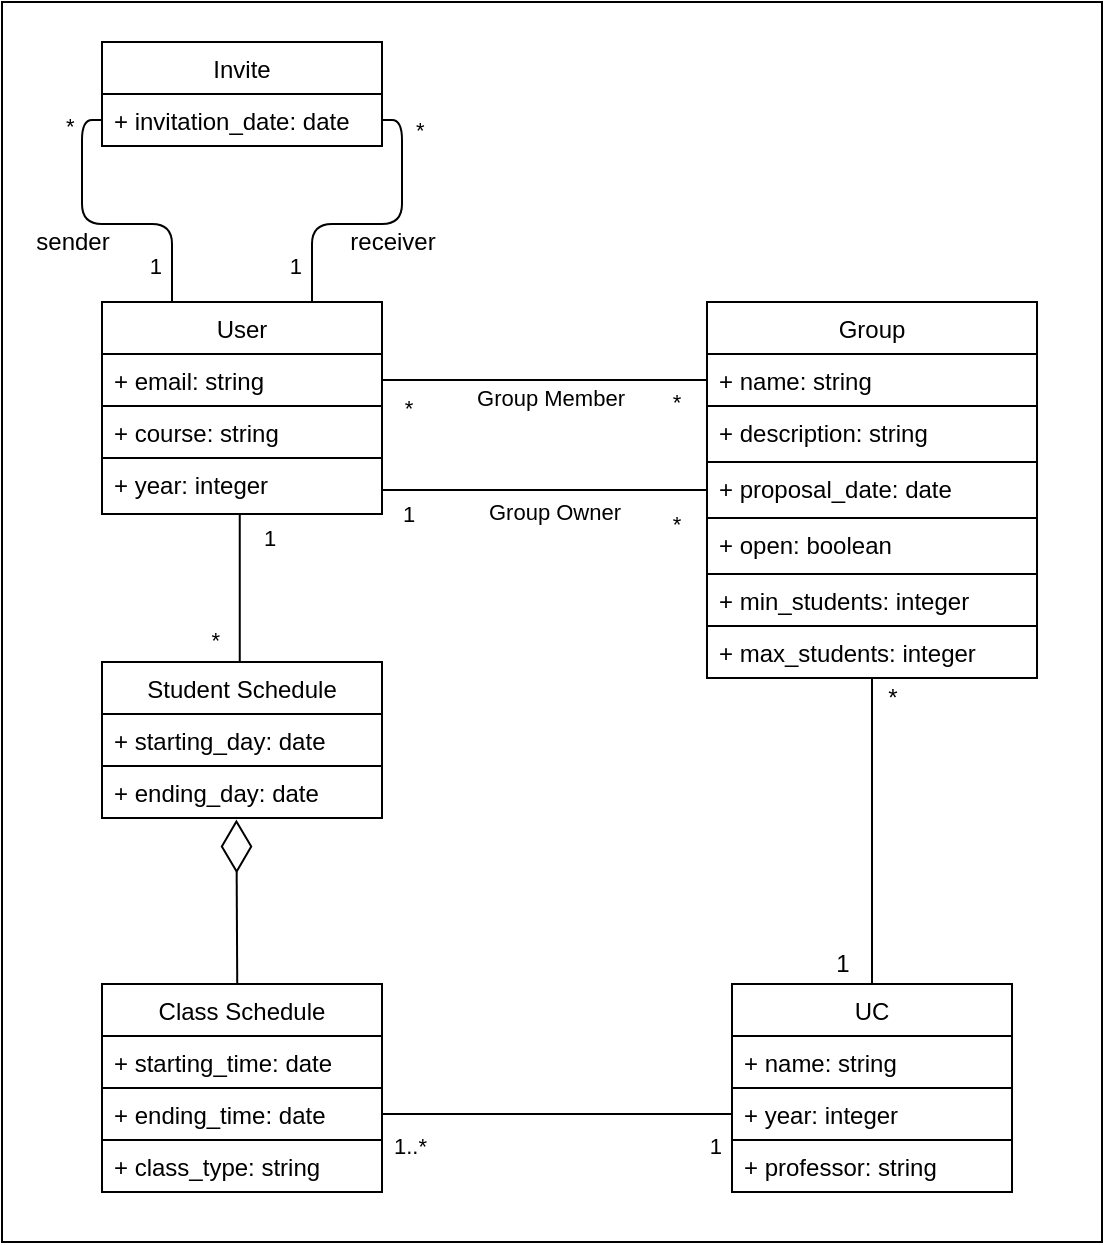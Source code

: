 <mxfile>
    <diagram id="Wl1pykvxas4ZJPK3ME9j" name="Page-1">
        <mxGraphModel dx="997" dy="634" grid="1" gridSize="10" guides="1" tooltips="1" connect="1" arrows="1" fold="1" page="1" pageScale="1" pageWidth="827" pageHeight="1169" background="none" math="0" shadow="0">
            <root>
                <mxCell id="0"/>
                <mxCell id="1" parent="0"/>
                <mxCell id="119" value="" style="rounded=0;whiteSpace=wrap;html=1;" parent="1" vertex="1">
                    <mxGeometry x="180" y="150" width="550" height="620" as="geometry"/>
                </mxCell>
                <mxCell id="2" value="User" style="swimlane;fontStyle=0;childLayout=stackLayout;horizontal=1;startSize=26;fillColor=#ffffff;horizontalStack=0;resizeParent=1;resizeParentMax=0;resizeLast=0;collapsible=1;marginBottom=0;labelBackgroundColor=none;strokeColor=default;" parent="1" vertex="1">
                    <mxGeometry x="230" y="300" width="140" height="106" as="geometry"/>
                </mxCell>
                <mxCell id="3" value="+ email: string" style="text;strokeColor=default;fillColor=#FFFFFF;align=left;verticalAlign=top;spacingLeft=4;spacingRight=4;overflow=hidden;rotatable=0;points=[[0,0.5],[1,0.5]];portConstraint=eastwest;labelBackgroundColor=none;" parent="2" vertex="1">
                    <mxGeometry y="26" width="140" height="26" as="geometry"/>
                </mxCell>
                <mxCell id="4" value="+ course: string" style="text;strokeColor=default;fillColor=#FFFFFF;align=left;verticalAlign=top;spacingLeft=4;spacingRight=4;overflow=hidden;rotatable=0;points=[[0,0.5],[1,0.5]];portConstraint=eastwest;labelBackgroundColor=none;" parent="2" vertex="1">
                    <mxGeometry y="52" width="140" height="26" as="geometry"/>
                </mxCell>
                <mxCell id="5" value="+ year: integer&#10;&#10;" style="text;strokeColor=default;fillColor=#FFFFFF;align=left;verticalAlign=top;spacingLeft=4;spacingRight=4;overflow=hidden;rotatable=0;points=[[0,0.5],[1,0.5]];portConstraint=eastwest;labelBackgroundColor=none;" parent="2" vertex="1">
                    <mxGeometry y="78" width="140" height="28" as="geometry"/>
                </mxCell>
                <mxCell id="16" value="Group" style="swimlane;fontStyle=0;childLayout=stackLayout;horizontal=1;startSize=26;fillColor=#ffffff;horizontalStack=0;resizeParent=1;resizeParentMax=0;resizeLast=0;collapsible=1;marginBottom=0;labelBackgroundColor=none;" parent="1" vertex="1">
                    <mxGeometry x="532.5" y="300" width="165" height="188" as="geometry"/>
                </mxCell>
                <mxCell id="17" value="+ name: string" style="text;strokeColor=default;fillColor=#FFFFFF;align=left;verticalAlign=top;spacingLeft=4;spacingRight=4;overflow=hidden;rotatable=0;points=[[0,0.5],[1,0.5]];portConstraint=eastwest;labelBackgroundColor=none;" parent="16" vertex="1">
                    <mxGeometry y="26" width="165" height="26" as="geometry"/>
                </mxCell>
                <mxCell id="113" value="+ description: string&#10;" style="text;strokeColor=default;fillColor=#FFFFFF;align=left;verticalAlign=top;spacingLeft=4;spacingRight=4;overflow=hidden;rotatable=0;points=[[0,0.5],[1,0.5]];portConstraint=eastwest;labelBackgroundColor=none;" parent="16" vertex="1">
                    <mxGeometry y="52" width="165" height="28" as="geometry"/>
                </mxCell>
                <mxCell id="19" value="+ proposal_date: date&#10;" style="text;strokeColor=default;fillColor=#FFFFFF;align=left;verticalAlign=top;spacingLeft=4;spacingRight=4;overflow=hidden;rotatable=0;points=[[0,0.5],[1,0.5]];portConstraint=eastwest;labelBackgroundColor=none;" parent="16" vertex="1">
                    <mxGeometry y="80" width="165" height="28" as="geometry"/>
                </mxCell>
                <mxCell id="115" value="+ open: boolean&#10;" style="text;strokeColor=default;fillColor=#FFFFFF;align=left;verticalAlign=top;spacingLeft=4;spacingRight=4;overflow=hidden;rotatable=0;points=[[0,0.5],[1,0.5]];portConstraint=eastwest;labelBackgroundColor=none;" parent="16" vertex="1">
                    <mxGeometry y="108" width="165" height="28" as="geometry"/>
                </mxCell>
                <mxCell id="114" value="+ min_students: integer" style="text;strokeColor=default;fillColor=#FFFFFF;align=left;verticalAlign=top;spacingLeft=4;spacingRight=4;overflow=hidden;rotatable=0;points=[[0,0.5],[1,0.5]];portConstraint=eastwest;labelBackgroundColor=none;" parent="16" vertex="1">
                    <mxGeometry y="136" width="165" height="26" as="geometry"/>
                </mxCell>
                <mxCell id="116" value="+ max_students: integer" style="text;strokeColor=default;fillColor=#FFFFFF;align=left;verticalAlign=top;spacingLeft=4;spacingRight=4;overflow=hidden;rotatable=0;points=[[0,0.5],[1,0.5]];portConstraint=eastwest;labelBackgroundColor=none;" parent="16" vertex="1">
                    <mxGeometry y="162" width="165" height="26" as="geometry"/>
                </mxCell>
                <mxCell id="20" value="UC" style="swimlane;fontStyle=0;childLayout=stackLayout;horizontal=1;startSize=26;fillColor=#ffffff;horizontalStack=0;resizeParent=1;resizeParentMax=0;resizeLast=0;collapsible=1;marginBottom=0;labelBackgroundColor=none;" parent="1" vertex="1">
                    <mxGeometry x="545" y="641" width="140" height="104" as="geometry">
                        <mxRectangle x="230" y="250" width="50" height="26" as="alternateBounds"/>
                    </mxGeometry>
                </mxCell>
                <mxCell id="21" value="+ name: string" style="text;strokeColor=default;fillColor=#FFFFFF;align=left;verticalAlign=top;spacingLeft=4;spacingRight=4;overflow=hidden;rotatable=0;points=[[0,0.5],[1,0.5]];portConstraint=eastwest;labelBackgroundColor=none;" parent="20" vertex="1">
                    <mxGeometry y="26" width="140" height="26" as="geometry"/>
                </mxCell>
                <mxCell id="22" value="+ year: integer" style="text;strokeColor=default;fillColor=#FFFFFF;align=left;verticalAlign=top;spacingLeft=4;spacingRight=4;overflow=hidden;rotatable=0;points=[[0,0.5],[1,0.5]];portConstraint=eastwest;labelBackgroundColor=none;" parent="20" vertex="1">
                    <mxGeometry y="52" width="140" height="26" as="geometry"/>
                </mxCell>
                <mxCell id="23" value="+ professor: string" style="text;strokeColor=default;fillColor=#FFFFFF;align=left;verticalAlign=top;spacingLeft=4;spacingRight=4;overflow=hidden;rotatable=0;points=[[0,0.5],[1,0.5]];portConstraint=eastwest;labelBackgroundColor=none;" parent="20" vertex="1">
                    <mxGeometry y="78" width="140" height="26" as="geometry"/>
                </mxCell>
                <mxCell id="28" value="Class Schedule" style="swimlane;fontStyle=0;childLayout=stackLayout;horizontal=1;startSize=26;fillColor=#ffffff;horizontalStack=0;resizeParent=1;resizeParentMax=0;resizeLast=0;collapsible=1;marginBottom=0;labelBackgroundColor=none;" parent="1" vertex="1">
                    <mxGeometry x="230" y="641" width="140" height="104" as="geometry"/>
                </mxCell>
                <mxCell id="29" value="+ starting_time: date" style="text;strokeColor=default;fillColor=#FFFFFF;align=left;verticalAlign=top;spacingLeft=4;spacingRight=4;overflow=hidden;rotatable=0;points=[[0,0.5],[1,0.5]];portConstraint=eastwest;labelBackgroundColor=none;" parent="28" vertex="1">
                    <mxGeometry y="26" width="140" height="26" as="geometry"/>
                </mxCell>
                <mxCell id="30" value="+ ending_time: date" style="text;strokeColor=default;fillColor=#FFFFFF;align=left;verticalAlign=top;spacingLeft=4;spacingRight=4;overflow=hidden;rotatable=0;points=[[0,0.5],[1,0.5]];portConstraint=eastwest;labelBackgroundColor=none;" parent="28" vertex="1">
                    <mxGeometry y="52" width="140" height="26" as="geometry"/>
                </mxCell>
                <mxCell id="31" value="+ class_type: string" style="text;strokeColor=default;fillColor=#FFFFFF;align=left;verticalAlign=top;spacingLeft=4;spacingRight=4;overflow=hidden;rotatable=0;points=[[0,0.5],[1,0.5]];portConstraint=eastwest;labelBackgroundColor=none;" parent="28" vertex="1">
                    <mxGeometry y="78" width="140" height="26" as="geometry"/>
                </mxCell>
                <mxCell id="32" value="Student Schedule" style="swimlane;fontStyle=0;childLayout=stackLayout;horizontal=1;startSize=26;fillColor=#ffffff;horizontalStack=0;resizeParent=1;resizeParentMax=0;resizeLast=0;collapsible=1;marginBottom=0;labelBackgroundColor=none;" parent="1" vertex="1">
                    <mxGeometry x="230" y="480" width="140" height="78" as="geometry"/>
                </mxCell>
                <mxCell id="33" value="+ starting_day: date" style="text;strokeColor=default;fillColor=#FFFFFF;align=left;verticalAlign=top;spacingLeft=4;spacingRight=4;overflow=hidden;rotatable=0;points=[[0,0.5],[1,0.5]];portConstraint=eastwest;labelBackgroundColor=none;" parent="32" vertex="1">
                    <mxGeometry y="26" width="140" height="26" as="geometry"/>
                </mxCell>
                <mxCell id="34" value="+ ending_day: date" style="text;strokeColor=default;fillColor=#FFFFFF;align=left;verticalAlign=top;spacingLeft=4;spacingRight=4;overflow=hidden;rotatable=0;points=[[0,0.5],[1,0.5]];portConstraint=eastwest;labelBackgroundColor=none;" parent="32" vertex="1">
                    <mxGeometry y="52" width="140" height="26" as="geometry"/>
                </mxCell>
                <mxCell id="35" value="Invite" style="swimlane;fontStyle=0;childLayout=stackLayout;horizontal=1;startSize=26;fillColor=default;horizontalStack=0;resizeParent=1;resizeParentMax=0;resizeLast=0;collapsible=1;marginBottom=0;labelBackgroundColor=none;swimlaneLine=1;shadow=0;strokeColor=default;" parent="1" vertex="1">
                    <mxGeometry x="230" y="170" width="140" height="52" as="geometry"/>
                </mxCell>
                <mxCell id="36" value="+ invitation_date: date" style="text;strokeColor=default;fillColor=#FFFFFF;align=left;verticalAlign=top;spacingLeft=4;spacingRight=4;overflow=hidden;rotatable=0;points=[[0,0.5],[1,0.5]];portConstraint=eastwest;labelBackgroundColor=none;" parent="35" vertex="1">
                    <mxGeometry y="26" width="140" height="26" as="geometry"/>
                </mxCell>
                <mxCell id="50" style="edgeStyle=none;html=1;strokeColor=default;endArrow=none;endFill=0;labelBackgroundColor=none;exitX=1;exitY=0.571;exitDx=0;exitDy=0;entryX=0;entryY=0.5;entryDx=0;entryDy=0;exitPerimeter=0;" parent="1" source="5" target="16" edge="1">
                    <mxGeometry relative="1" as="geometry">
                        <Array as="points"/>
                        <mxPoint x="530" y="392" as="targetPoint"/>
                        <mxPoint x="400" y="390" as="sourcePoint"/>
                    </mxGeometry>
                </mxCell>
                <mxCell id="65" value="Group Owner" style="edgeLabel;html=1;align=center;verticalAlign=middle;resizable=0;points=[];labelBackgroundColor=none;" parent="50" connectable="0" vertex="1">
                    <mxGeometry x="-0.29" relative="1" as="geometry">
                        <mxPoint x="28" y="11" as="offset"/>
                    </mxGeometry>
                </mxCell>
                <mxCell id="66" value="1" style="edgeLabel;html=1;align=center;verticalAlign=middle;resizable=0;points=[];labelBackgroundColor=none;" parent="50" connectable="0" vertex="1">
                    <mxGeometry x="-0.843" y="4" relative="1" as="geometry">
                        <mxPoint y="16" as="offset"/>
                    </mxGeometry>
                </mxCell>
                <mxCell id="68" value="*" style="edgeLabel;html=1;align=center;verticalAlign=middle;resizable=0;points=[];labelBackgroundColor=none;" parent="50" connectable="0" vertex="1">
                    <mxGeometry x="0.806" y="2" relative="1" as="geometry">
                        <mxPoint y="19" as="offset"/>
                    </mxGeometry>
                </mxCell>
                <mxCell id="55" value="" style="endArrow=none;html=1;edgeStyle=orthogonalEdgeStyle;entryX=0;entryY=0.5;entryDx=0;entryDy=0;exitX=1;exitY=0.5;exitDx=0;exitDy=0;labelBackgroundColor=none;" parent="1" source="30" target="22" edge="1">
                    <mxGeometry relative="1" as="geometry">
                        <mxPoint x="370" y="700" as="sourcePoint"/>
                        <mxPoint x="530" y="700" as="targetPoint"/>
                    </mxGeometry>
                </mxCell>
                <mxCell id="56" value="1..*" style="edgeLabel;resizable=0;html=1;align=left;verticalAlign=bottom;labelBackgroundColor=none;" parent="55" connectable="0" vertex="1">
                    <mxGeometry x="-1" relative="1" as="geometry">
                        <mxPoint x="4" y="24" as="offset"/>
                    </mxGeometry>
                </mxCell>
                <mxCell id="57" value="1" style="edgeLabel;resizable=0;html=1;align=right;verticalAlign=bottom;labelBackgroundColor=none;" parent="55" connectable="0" vertex="1">
                    <mxGeometry x="1" relative="1" as="geometry">
                        <mxPoint x="-5" y="24" as="offset"/>
                    </mxGeometry>
                </mxCell>
                <mxCell id="61" value="" style="endArrow=none;html=1;edgeStyle=orthogonalEdgeStyle;entryX=0.25;entryY=0;entryDx=0;entryDy=0;exitX=0;exitY=0.5;exitDx=0;exitDy=0;labelBackgroundColor=none;" parent="1" source="36" target="2" edge="1">
                    <mxGeometry relative="1" as="geometry">
                        <mxPoint x="70" y="270" as="sourcePoint"/>
                        <mxPoint x="230" y="270" as="targetPoint"/>
                    </mxGeometry>
                </mxCell>
                <mxCell id="62" value="*" style="edgeLabel;resizable=0;html=1;align=left;verticalAlign=bottom;labelBackgroundColor=none;" parent="61" connectable="0" vertex="1">
                    <mxGeometry x="-1" relative="1" as="geometry">
                        <mxPoint x="-20" y="11" as="offset"/>
                    </mxGeometry>
                </mxCell>
                <mxCell id="63" value="1" style="edgeLabel;resizable=0;html=1;align=right;verticalAlign=bottom;labelBackgroundColor=none;" parent="61" connectable="0" vertex="1">
                    <mxGeometry x="1" relative="1" as="geometry">
                        <mxPoint x="-5" y="-10" as="offset"/>
                    </mxGeometry>
                </mxCell>
                <mxCell id="67" value="sender" style="text;html=1;align=center;verticalAlign=middle;resizable=0;points=[];autosize=1;strokeColor=none;fillColor=none;labelBackgroundColor=none;" parent="1" vertex="1">
                    <mxGeometry x="190" y="260" width="50" height="20" as="geometry"/>
                </mxCell>
                <mxCell id="69" value="" style="endArrow=none;html=1;edgeStyle=orthogonalEdgeStyle;entryX=0.75;entryY=0;entryDx=0;entryDy=0;exitX=1;exitY=0.5;exitDx=0;exitDy=0;labelBackgroundColor=none;" parent="1" source="36" target="2" edge="1">
                    <mxGeometry relative="1" as="geometry">
                        <mxPoint x="300" y="209" as="sourcePoint"/>
                        <mxPoint x="335" y="300" as="targetPoint"/>
                    </mxGeometry>
                </mxCell>
                <mxCell id="71" value="1" style="edgeLabel;resizable=0;html=1;align=right;verticalAlign=bottom;labelBackgroundColor=none;" parent="69" connectable="0" vertex="1">
                    <mxGeometry x="1" relative="1" as="geometry">
                        <mxPoint x="-5" y="-10" as="offset"/>
                    </mxGeometry>
                </mxCell>
                <mxCell id="72" value="*" style="edgeLabel;resizable=0;html=1;align=left;verticalAlign=bottom;labelBackgroundColor=none;" parent="1" connectable="0" vertex="1">
                    <mxGeometry x="385" y="222" as="geometry"/>
                </mxCell>
                <mxCell id="74" style="edgeStyle=none;html=1;strokeColor=default;endArrow=none;endFill=0;labelBackgroundColor=none;exitX=1;exitY=0.5;exitDx=0;exitDy=0;entryX=0;entryY=0.5;entryDx=0;entryDy=0;" parent="1" source="3" target="17" edge="1">
                    <mxGeometry relative="1" as="geometry">
                        <Array as="points"/>
                        <mxPoint x="490" y="339" as="targetPoint"/>
                        <mxPoint x="400" y="347" as="sourcePoint"/>
                    </mxGeometry>
                </mxCell>
                <mxCell id="75" value="Group Member" style="edgeLabel;html=1;align=center;verticalAlign=middle;resizable=0;points=[];labelBackgroundColor=none;" parent="74" connectable="0" vertex="1">
                    <mxGeometry x="-0.29" relative="1" as="geometry">
                        <mxPoint x="26" y="9" as="offset"/>
                    </mxGeometry>
                </mxCell>
                <mxCell id="76" value="*" style="edgeLabel;html=1;align=center;verticalAlign=middle;resizable=0;points=[];labelBackgroundColor=none;" parent="74" connectable="0" vertex="1">
                    <mxGeometry x="-0.843" y="4" relative="1" as="geometry">
                        <mxPoint y="18" as="offset"/>
                    </mxGeometry>
                </mxCell>
                <mxCell id="77" value="*" style="edgeLabel;html=1;align=center;verticalAlign=middle;resizable=0;points=[];labelBackgroundColor=none;" parent="74" connectable="0" vertex="1">
                    <mxGeometry x="0.806" y="2" relative="1" as="geometry">
                        <mxPoint y="13" as="offset"/>
                    </mxGeometry>
                </mxCell>
                <mxCell id="79" value="" style="endArrow=none;html=1;edgeStyle=orthogonalEdgeStyle;exitX=0.492;exitY=1.01;exitDx=0;exitDy=0;exitPerimeter=0;labelBackgroundColor=none;" parent="1" source="5" target="32" edge="1">
                    <mxGeometry relative="1" as="geometry">
                        <mxPoint x="300" y="410" as="sourcePoint"/>
                        <mxPoint x="180" y="380" as="targetPoint"/>
                        <Array as="points">
                            <mxPoint x="300" y="480"/>
                            <mxPoint x="300" y="480"/>
                        </Array>
                    </mxGeometry>
                </mxCell>
                <mxCell id="80" value="1" style="edgeLabel;resizable=0;html=1;align=left;verticalAlign=bottom;labelBackgroundColor=none;" parent="79" connectable="0" vertex="1">
                    <mxGeometry x="-1" relative="1" as="geometry">
                        <mxPoint x="10" y="20" as="offset"/>
                    </mxGeometry>
                </mxCell>
                <mxCell id="81" value="*" style="edgeLabel;resizable=0;html=1;align=right;verticalAlign=bottom;labelBackgroundColor=none;" parent="79" connectable="0" vertex="1">
                    <mxGeometry x="1" relative="1" as="geometry">
                        <mxPoint x="-9" y="-2" as="offset"/>
                    </mxGeometry>
                </mxCell>
                <mxCell id="88" value="" style="endArrow=diamondThin;endFill=0;endSize=24;html=1;entryX=0.48;entryY=1.029;entryDx=0;entryDy=0;entryPerimeter=0;exitX=0.483;exitY=0.004;exitDx=0;exitDy=0;exitPerimeter=0;labelBackgroundColor=none;" parent="1" source="28" target="34" edge="1">
                    <mxGeometry width="160" relative="1" as="geometry">
                        <mxPoint x="297" y="630" as="sourcePoint"/>
                        <mxPoint x="240" y="610" as="targetPoint"/>
                        <Array as="points"/>
                    </mxGeometry>
                </mxCell>
                <mxCell id="94" value="" style="endArrow=none;html=1;edgeStyle=orthogonalEdgeStyle;exitX=0.5;exitY=1;exitDx=0;exitDy=0;entryX=0.5;entryY=0;entryDx=0;entryDy=0;labelBackgroundColor=none;" parent="1" source="16" target="20" edge="1">
                    <mxGeometry relative="1" as="geometry">
                        <mxPoint x="610.0" y="380" as="sourcePoint"/>
                        <mxPoint x="615" y="467" as="targetPoint"/>
                        <Array as="points"/>
                    </mxGeometry>
                </mxCell>
                <mxCell id="117" value="*" style="text;html=1;align=center;verticalAlign=middle;resizable=0;points=[];autosize=1;strokeColor=none;fillColor=none;fontSize=12;fontFamily=Helvetica;fontColor=default;labelBackgroundColor=none;" parent="1" vertex="1">
                    <mxGeometry x="615" y="488" width="20" height="20" as="geometry"/>
                </mxCell>
                <mxCell id="118" value="1" style="text;html=1;align=center;verticalAlign=middle;resizable=0;points=[];autosize=1;strokeColor=none;fillColor=none;fontSize=12;fontFamily=Helvetica;fontColor=default;labelBackgroundColor=none;" parent="1" vertex="1">
                    <mxGeometry x="590" y="621" width="20" height="20" as="geometry"/>
                </mxCell>
                <mxCell id="Zw8YGNk9KshHY_ORw7QG-119" value="receiver" style="text;html=1;align=center;verticalAlign=middle;resizable=0;points=[];autosize=1;strokeColor=none;fillColor=none;labelBackgroundColor=none;" parent="1" vertex="1">
                    <mxGeometry x="345" y="260" width="60" height="20" as="geometry"/>
                </mxCell>
            </root>
        </mxGraphModel>
    </diagram>
</mxfile>